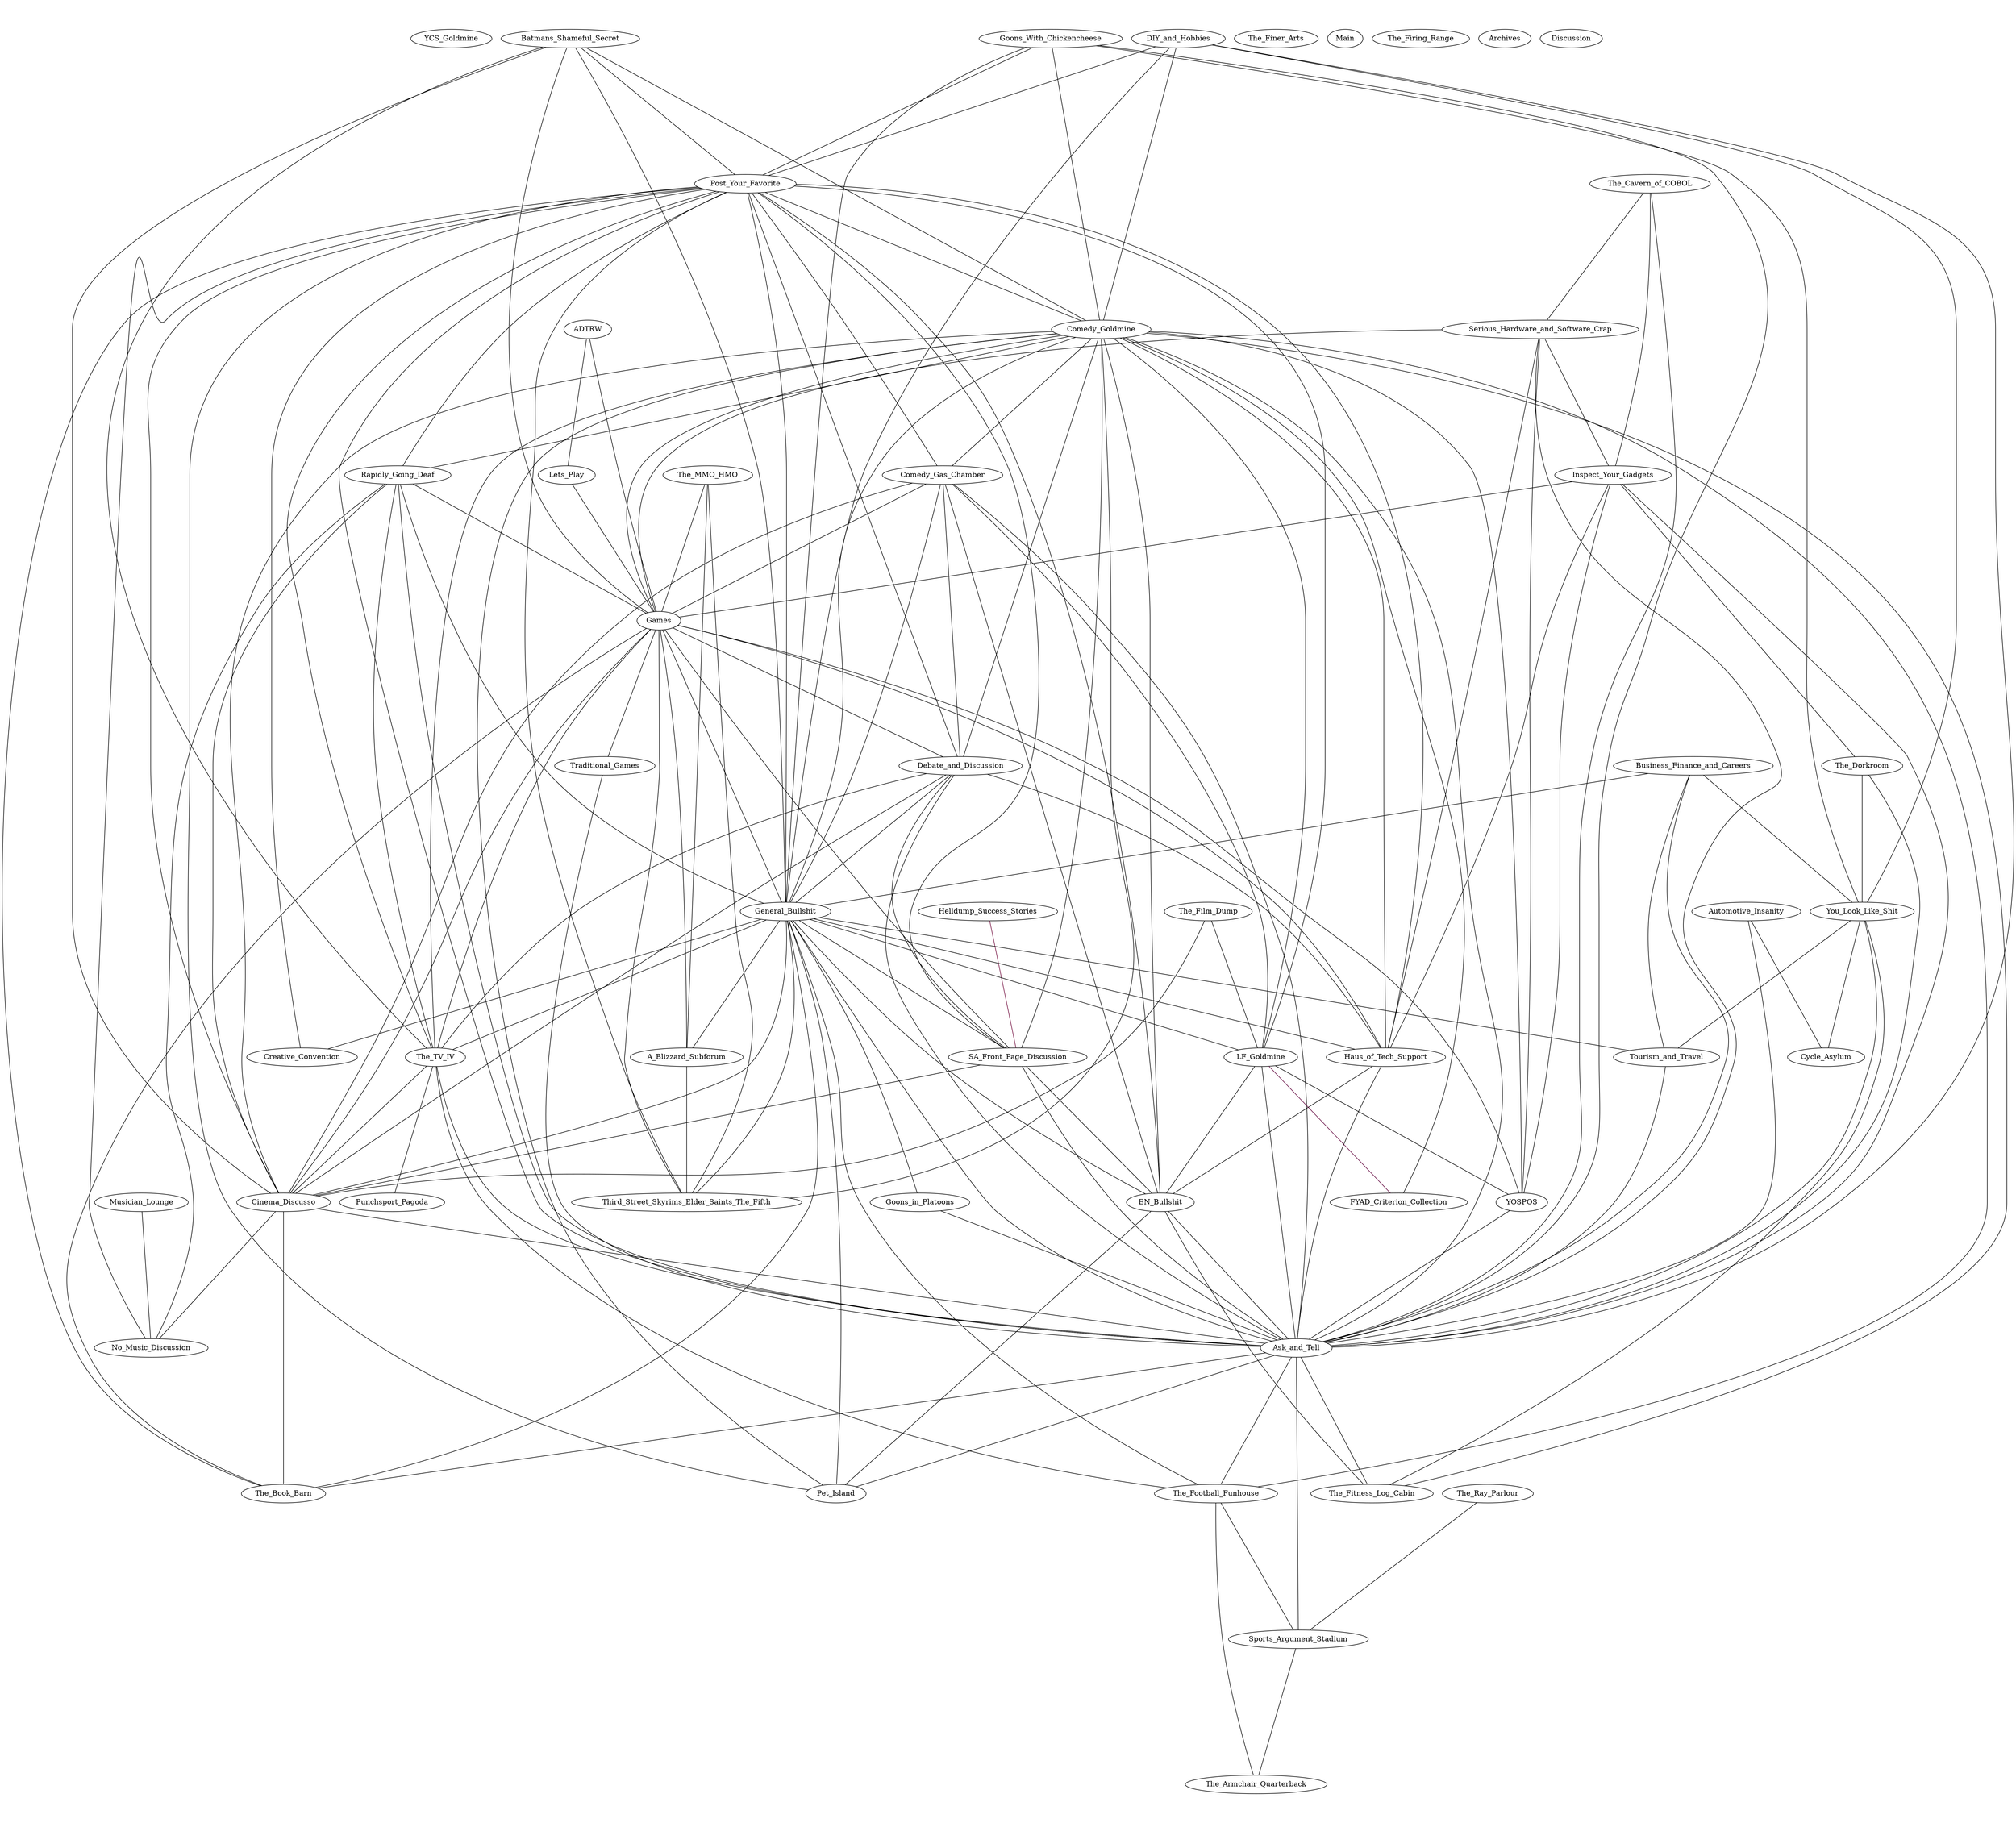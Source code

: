 graph "G" {
ratio=1
YCS_Goldmine;
DIY_and_Hobbies;
Helldump_Success_Stories;
Batmans_Shameful_Secret;
The_Cavern_of_COBOL;
Business_Finance_and_Careers;
Musician_Lounge;
Goons_With_Chickencheese;
Post_Your_Favorite;
Serious_Hardware_and_Software_Crap;
The_Finer_Arts;
Automotive_Insanity;
Comedy_Goldmine;
ADTRW;
Comedy_Gas_Chamber;
The_MMO_HMO;
Main;
Rapidly_Going_Deaf;
Inspect_Your_Gadgets;
Lets_Play;
Games;
Debate_and_Discussion;
General_Bullshit;
The_TV_IV;
The_Film_Dump;
Haus_of_Tech_Support;
The_Dorkroom;
You_Look_Like_Shit;
Tourism_and_Travel;
SA_Front_Page_Discussion;
LF_Goldmine;
EN_Bullshit;
A_Blizzard_Subforum;
Cinema_Discusso;
No_Music_Discussion;
Goons_in_Platoons;
YOSPOS;
Third_Street_Skyrims_Elder_Saints_The_Fifth;
The_Firing_Range;
The_Ray_Parlour;
Archives;
Traditional_Games;
Ask_and_Tell;
Punchsport_Pagoda;
The_Football_Funhouse;
The_Book_Barn;
FYAD_Criterion_Collection;
Cycle_Asylum;
Discussion;
Creative_Convention;
Pet_Island;
Sports_Argument_Stadium;
The_Fitness_Log_Cabin;
The_Armchair_Quarterback;

DIY_and_Hobbies -- Post_Your_Favorite [color=""];
DIY_and_Hobbies -- Comedy_Goldmine [color=""];
DIY_and_Hobbies -- General_Bullshit [color=""];
DIY_and_Hobbies -- You_Look_Like_Shit [color=""];
DIY_and_Hobbies -- Ask_and_Tell [color=""];
Helldump_Success_Stories -- SA_Front_Page_Discussion [color="#6E0538"];
Batmans_Shameful_Secret -- Post_Your_Favorite [color=""];
Batmans_Shameful_Secret -- Comedy_Goldmine [color=""];
Batmans_Shameful_Secret -- Games [color=""];
Batmans_Shameful_Secret -- General_Bullshit [color=""];
Batmans_Shameful_Secret -- The_TV_IV [color=""];
Batmans_Shameful_Secret -- Cinema_Discusso [color=""];
The_Cavern_of_COBOL -- Serious_Hardware_and_Software_Crap [color=""];
The_Cavern_of_COBOL -- Inspect_Your_Gadgets [color=""];
The_Cavern_of_COBOL -- Ask_and_Tell [color=""];
Business_Finance_and_Careers -- General_Bullshit [color=""];
Business_Finance_and_Careers -- You_Look_Like_Shit [color=""];
Business_Finance_and_Careers -- Tourism_and_Travel [color=""];
Business_Finance_and_Careers -- Ask_and_Tell [color=""];
Musician_Lounge -- No_Music_Discussion [color=""];
Goons_With_Chickencheese -- Post_Your_Favorite [color=""];
Goons_With_Chickencheese -- Comedy_Goldmine [color=""];
Goons_With_Chickencheese -- General_Bullshit [color=""];
Goons_With_Chickencheese -- You_Look_Like_Shit [color=""];
Goons_With_Chickencheese -- Ask_and_Tell [color=""];
Post_Your_Favorite -- Comedy_Goldmine [color=""];
Post_Your_Favorite -- Comedy_Gas_Chamber [color=""];
Post_Your_Favorite -- Rapidly_Going_Deaf [color=""];
Post_Your_Favorite -- Debate_and_Discussion [color=""];
Post_Your_Favorite -- General_Bullshit [color=""];
Post_Your_Favorite -- The_TV_IV [color=""];
Post_Your_Favorite -- Haus_of_Tech_Support [color=""];
Post_Your_Favorite -- SA_Front_Page_Discussion [color=""];
Post_Your_Favorite -- LF_Goldmine [color=""];
Post_Your_Favorite -- EN_Bullshit [color=""];
Post_Your_Favorite -- Cinema_Discusso [color=""];
Post_Your_Favorite -- No_Music_Discussion [color=""];
Post_Your_Favorite -- Third_Street_Skyrims_Elder_Saints_The_Fifth [color=""];
Post_Your_Favorite -- Ask_and_Tell [color=""];
Post_Your_Favorite -- The_Book_Barn [color=""];
Post_Your_Favorite -- Creative_Convention [color=""];
Post_Your_Favorite -- Pet_Island [color=""];
Serious_Hardware_and_Software_Crap -- Inspect_Your_Gadgets [color=""];
Serious_Hardware_and_Software_Crap -- Games [color=""];
Serious_Hardware_and_Software_Crap -- Haus_of_Tech_Support [color=""];
Serious_Hardware_and_Software_Crap -- YOSPOS [color=""];
Serious_Hardware_and_Software_Crap -- Ask_and_Tell [color=""];
Automotive_Insanity -- Ask_and_Tell [color=""];
Automotive_Insanity -- Cycle_Asylum [color=""];
Comedy_Goldmine -- Comedy_Gas_Chamber [color=""];
Comedy_Goldmine -- Rapidly_Going_Deaf [color=""];
Comedy_Goldmine -- Games [color=""];
Comedy_Goldmine -- Debate_and_Discussion [color=""];
Comedy_Goldmine -- General_Bullshit [color=""];
Comedy_Goldmine -- The_TV_IV [color=""];
Comedy_Goldmine -- Haus_of_Tech_Support [color=""];
Comedy_Goldmine -- SA_Front_Page_Discussion [color=""];
Comedy_Goldmine -- LF_Goldmine [color=""];
Comedy_Goldmine -- EN_Bullshit [color=""];
Comedy_Goldmine -- Cinema_Discusso [color=""];
Comedy_Goldmine -- YOSPOS [color=""];
Comedy_Goldmine -- Third_Street_Skyrims_Elder_Saints_The_Fifth [color=""];
Comedy_Goldmine -- Ask_and_Tell [color=""];
Comedy_Goldmine -- The_Football_Funhouse [color=""];
Comedy_Goldmine -- FYAD_Criterion_Collection [color=""];
Comedy_Goldmine -- Pet_Island [color=""];
Comedy_Goldmine -- The_Fitness_Log_Cabin [color=""];
ADTRW -- Lets_Play [color=""];
ADTRW -- Games [color=""];
Comedy_Gas_Chamber -- Games [color=""];
Comedy_Gas_Chamber -- Debate_and_Discussion [color=""];
Comedy_Gas_Chamber -- General_Bullshit [color=""];
Comedy_Gas_Chamber -- LF_Goldmine [color=""];
Comedy_Gas_Chamber -- EN_Bullshit [color=""];
Comedy_Gas_Chamber -- Cinema_Discusso [color=""];
Comedy_Gas_Chamber -- Ask_and_Tell [color=""];
The_MMO_HMO -- Games [color=""];
The_MMO_HMO -- A_Blizzard_Subforum [color=""];
The_MMO_HMO -- Third_Street_Skyrims_Elder_Saints_The_Fifth [color=""];
Rapidly_Going_Deaf -- Games [color=""];
Rapidly_Going_Deaf -- General_Bullshit [color=""];
Rapidly_Going_Deaf -- The_TV_IV [color=""];
Rapidly_Going_Deaf -- Cinema_Discusso [color=""];
Rapidly_Going_Deaf -- No_Music_Discussion [color=""];
Rapidly_Going_Deaf -- Ask_and_Tell [color=""];
Inspect_Your_Gadgets -- Games [color=""];
Inspect_Your_Gadgets -- Haus_of_Tech_Support [color=""];
Inspect_Your_Gadgets -- The_Dorkroom [color=""];
Inspect_Your_Gadgets -- YOSPOS [color=""];
Inspect_Your_Gadgets -- Ask_and_Tell [color=""];
Lets_Play -- Games [color=""];
Games -- Debate_and_Discussion [color=""];
Games -- General_Bullshit [color=""];
Games -- The_TV_IV [color=""];
Games -- Haus_of_Tech_Support [color=""];
Games -- SA_Front_Page_Discussion [color=""];
Games -- A_Blizzard_Subforum [color=""];
Games -- Cinema_Discusso [color=""];
Games -- YOSPOS [color=""];
Games -- Third_Street_Skyrims_Elder_Saints_The_Fifth [color=""];
Games -- Traditional_Games [color=""];
Games -- The_Book_Barn [color=""];
Debate_and_Discussion -- General_Bullshit [color=""];
Debate_and_Discussion -- The_TV_IV [color=""];
Debate_and_Discussion -- Haus_of_Tech_Support [color=""];
Debate_and_Discussion -- SA_Front_Page_Discussion [color=""];
Debate_and_Discussion -- Cinema_Discusso [color=""];
Debate_and_Discussion -- Ask_and_Tell [color=""];
General_Bullshit -- The_TV_IV [color=""];
General_Bullshit -- Haus_of_Tech_Support [color=""];
General_Bullshit -- Tourism_and_Travel [color=""];
General_Bullshit -- SA_Front_Page_Discussion [color=""];
General_Bullshit -- LF_Goldmine [color=""];
General_Bullshit -- EN_Bullshit [color=""];
General_Bullshit -- A_Blizzard_Subforum [color=""];
General_Bullshit -- Cinema_Discusso [color=""];
General_Bullshit -- Goons_in_Platoons [color=""];
General_Bullshit -- Third_Street_Skyrims_Elder_Saints_The_Fifth [color=""];
General_Bullshit -- Ask_and_Tell [color=""];
General_Bullshit -- The_Football_Funhouse [color=""];
General_Bullshit -- The_Book_Barn [color=""];
General_Bullshit -- Creative_Convention [color=""];
General_Bullshit -- Pet_Island [color=""];
The_TV_IV -- Cinema_Discusso [color=""];
The_TV_IV -- Ask_and_Tell [color=""];
The_TV_IV -- Punchsport_Pagoda [color=""];
The_TV_IV -- The_Football_Funhouse [color=""];
The_Film_Dump -- LF_Goldmine [color=""];
The_Film_Dump -- Cinema_Discusso [color=""];
Haus_of_Tech_Support -- EN_Bullshit [color=""];
Haus_of_Tech_Support -- Ask_and_Tell [color=""];
The_Dorkroom -- You_Look_Like_Shit [color=""];
The_Dorkroom -- Ask_and_Tell [color=""];
You_Look_Like_Shit -- Tourism_and_Travel [color=""];
You_Look_Like_Shit -- Ask_and_Tell [color=""];
You_Look_Like_Shit -- Cycle_Asylum [color=""];
You_Look_Like_Shit -- The_Fitness_Log_Cabin [color=""];
Tourism_and_Travel -- Ask_and_Tell [color=""];
SA_Front_Page_Discussion -- EN_Bullshit [color=""];
SA_Front_Page_Discussion -- Cinema_Discusso [color=""];
SA_Front_Page_Discussion -- Ask_and_Tell [color=""];
LF_Goldmine -- EN_Bullshit [color=""];
LF_Goldmine -- YOSPOS [color=""];
LF_Goldmine -- Ask_and_Tell [color=""];
LF_Goldmine -- FYAD_Criterion_Collection [color="#61053D"];
EN_Bullshit -- Ask_and_Tell [color=""];
EN_Bullshit -- Pet_Island [color=""];
EN_Bullshit -- The_Fitness_Log_Cabin [color=""];
A_Blizzard_Subforum -- Third_Street_Skyrims_Elder_Saints_The_Fifth [color=""];
Cinema_Discusso -- No_Music_Discussion [color=""];
Cinema_Discusso -- Ask_and_Tell [color=""];
Cinema_Discusso -- The_Book_Barn [color=""];
Goons_in_Platoons -- Ask_and_Tell [color=""];
YOSPOS -- Ask_and_Tell [color=""];
The_Ray_Parlour -- Sports_Argument_Stadium [color=""];
Traditional_Games -- Ask_and_Tell [color=""];
Ask_and_Tell -- The_Football_Funhouse [color=""];
Ask_and_Tell -- The_Book_Barn [color=""];
Ask_and_Tell -- Pet_Island [color=""];
Ask_and_Tell -- Sports_Argument_Stadium [color=""];
Ask_and_Tell -- The_Fitness_Log_Cabin [color=""];
The_Football_Funhouse -- Sports_Argument_Stadium [color=""];
The_Football_Funhouse -- The_Armchair_Quarterback [color=""];
Sports_Argument_Stadium -- The_Armchair_Quarterback [color=""];
}